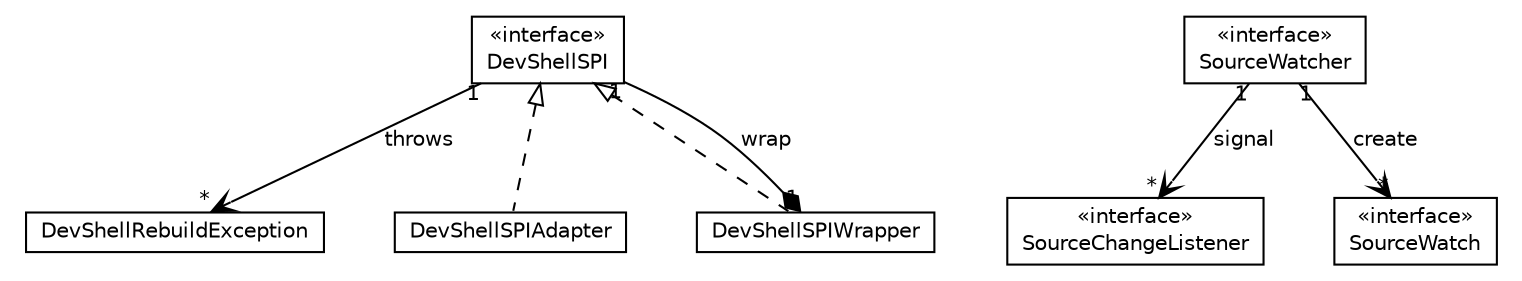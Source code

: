 #!/usr/local/bin/dot
#
# Class diagram 
# Generated by UMLGraph version R5_6-24-gf6e263 (http://www.umlgraph.org/)
#

digraph G {
	edge [fontname="Helvetica",fontsize=10,labelfontname="Helvetica",labelfontsize=10];
	node [fontname="Helvetica",fontsize=10,shape=plaintext];
	nodesep=0.25;
	ranksep=0.5;
	// io.werval.spi.dev.DevShellRebuildException
	c3339 [label=<<table title="io.werval.spi.dev.DevShellRebuildException" border="0" cellborder="1" cellspacing="0" cellpadding="2" port="p" href="./DevShellRebuildException.html">
		<tr><td><table border="0" cellspacing="0" cellpadding="1">
<tr><td align="center" balign="center"> DevShellRebuildException </td></tr>
		</table></td></tr>
		</table>>, URL="./DevShellRebuildException.html", fontname="Helvetica", fontcolor="black", fontsize=10.0];
	// io.werval.spi.dev.DevShellSPI
	c3340 [label=<<table title="io.werval.spi.dev.DevShellSPI" border="0" cellborder="1" cellspacing="0" cellpadding="2" port="p" href="./DevShellSPI.html">
		<tr><td><table border="0" cellspacing="0" cellpadding="1">
<tr><td align="center" balign="center"> &#171;interface&#187; </td></tr>
<tr><td align="center" balign="center"> DevShellSPI </td></tr>
		</table></td></tr>
		</table>>, URL="./DevShellSPI.html", fontname="Helvetica", fontcolor="black", fontsize=10.0];
	// io.werval.spi.dev.DevShellSPI.SourceWatcher
	c3341 [label=<<table title="io.werval.spi.dev.DevShellSPI.SourceWatcher" border="0" cellborder="1" cellspacing="0" cellpadding="2" port="p" href="./DevShellSPI.SourceWatcher.html">
		<tr><td><table border="0" cellspacing="0" cellpadding="1">
<tr><td align="center" balign="center"> &#171;interface&#187; </td></tr>
<tr><td align="center" balign="center"> SourceWatcher </td></tr>
		</table></td></tr>
		</table>>, URL="./DevShellSPI.SourceWatcher.html", fontname="Helvetica", fontcolor="black", fontsize=10.0];
	// io.werval.spi.dev.DevShellSPI.SourceChangeListener
	c3342 [label=<<table title="io.werval.spi.dev.DevShellSPI.SourceChangeListener" border="0" cellborder="1" cellspacing="0" cellpadding="2" port="p" href="./DevShellSPI.SourceChangeListener.html">
		<tr><td><table border="0" cellspacing="0" cellpadding="1">
<tr><td align="center" balign="center"> &#171;interface&#187; </td></tr>
<tr><td align="center" balign="center"> SourceChangeListener </td></tr>
		</table></td></tr>
		</table>>, URL="./DevShellSPI.SourceChangeListener.html", fontname="Helvetica", fontcolor="black", fontsize=10.0];
	// io.werval.spi.dev.DevShellSPI.SourceWatch
	c3343 [label=<<table title="io.werval.spi.dev.DevShellSPI.SourceWatch" border="0" cellborder="1" cellspacing="0" cellpadding="2" port="p" href="./DevShellSPI.SourceWatch.html">
		<tr><td><table border="0" cellspacing="0" cellpadding="1">
<tr><td align="center" balign="center"> &#171;interface&#187; </td></tr>
<tr><td align="center" balign="center"> SourceWatch </td></tr>
		</table></td></tr>
		</table>>, URL="./DevShellSPI.SourceWatch.html", fontname="Helvetica", fontcolor="black", fontsize=10.0];
	// io.werval.spi.dev.DevShellSPIAdapter
	c3344 [label=<<table title="io.werval.spi.dev.DevShellSPIAdapter" border="0" cellborder="1" cellspacing="0" cellpadding="2" port="p" href="./DevShellSPIAdapter.html">
		<tr><td><table border="0" cellspacing="0" cellpadding="1">
<tr><td align="center" balign="center"> DevShellSPIAdapter </td></tr>
		</table></td></tr>
		</table>>, URL="./DevShellSPIAdapter.html", fontname="Helvetica", fontcolor="black", fontsize=10.0];
	// io.werval.spi.dev.DevShellSPIWrapper
	c3345 [label=<<table title="io.werval.spi.dev.DevShellSPIWrapper" border="0" cellborder="1" cellspacing="0" cellpadding="2" port="p" href="./DevShellSPIWrapper.html">
		<tr><td><table border="0" cellspacing="0" cellpadding="1">
<tr><td align="center" balign="center"> DevShellSPIWrapper </td></tr>
		</table></td></tr>
		</table>>, URL="./DevShellSPIWrapper.html", fontname="Helvetica", fontcolor="black", fontsize=10.0];
	// io.werval.spi.dev.DevShellSPI NAVASSOC io.werval.spi.dev.DevShellRebuildException
	c3340:p -> c3339:p [taillabel="1", label="throws", headlabel="*", fontname="Helvetica", fontcolor="black", fontsize=10.0, color="black", arrowhead=open];
	// io.werval.spi.dev.DevShellSPI.SourceWatcher NAVASSOC io.werval.spi.dev.DevShellSPI.SourceChangeListener
	c3341:p -> c3342:p [taillabel="1", label="signal", headlabel="*", fontname="Helvetica", fontcolor="black", fontsize=10.0, color="black", arrowhead=open];
	// io.werval.spi.dev.DevShellSPI.SourceWatcher NAVASSOC io.werval.spi.dev.DevShellSPI.SourceWatch
	c3341:p -> c3343:p [taillabel="1", label="create", headlabel="*", fontname="Helvetica", fontcolor="black", fontsize=10.0, color="black", arrowhead=open];
	//io.werval.spi.dev.DevShellSPIAdapter implements io.werval.spi.dev.DevShellSPI
	c3340:p -> c3344:p [dir=back,arrowtail=empty,style=dashed];
	//io.werval.spi.dev.DevShellSPIWrapper implements io.werval.spi.dev.DevShellSPI
	c3340:p -> c3345:p [dir=back,arrowtail=empty,style=dashed];
	// io.werval.spi.dev.DevShellSPIWrapper COMPOSED io.werval.spi.dev.DevShellSPI
	c3345:p -> c3340:p [taillabel="1", label="wrap", headlabel="1", fontname="Helvetica", fontcolor="black", fontsize=10.0, color="black", arrowhead=none, arrowtail=diamond, dir=both];
}

